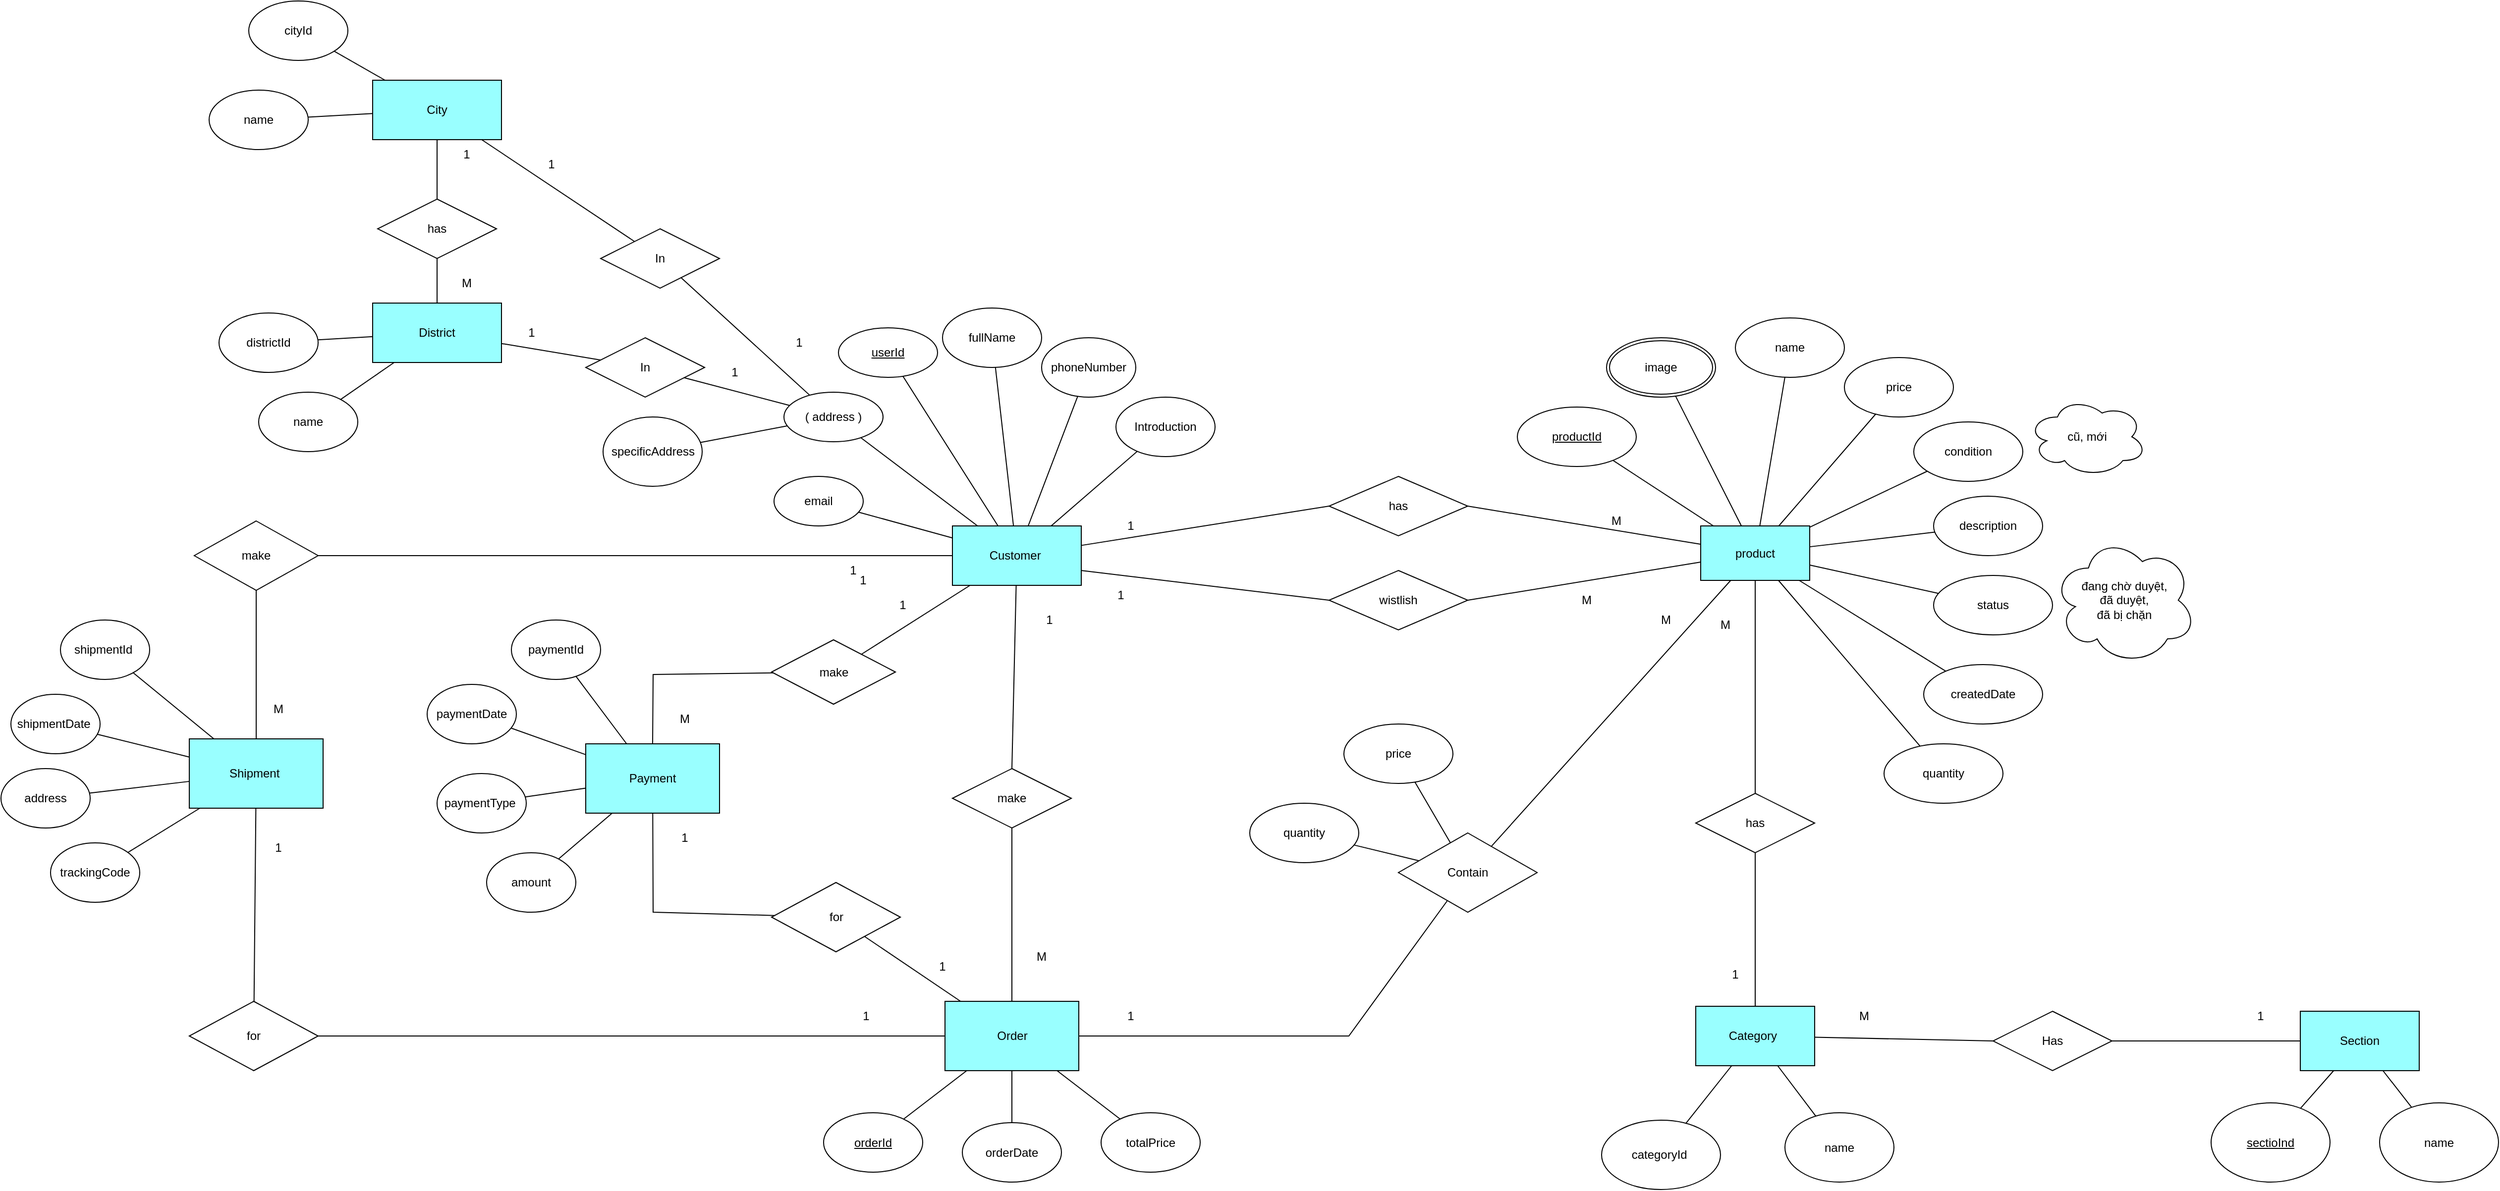 <mxfile version="21.8.2" type="device">
  <diagram id="R2lEEEUBdFMjLlhIrx00" name="Page-1">
    <mxGraphModel dx="3773" dy="2214" grid="1" gridSize="10" guides="1" tooltips="1" connect="1" arrows="1" fold="1" page="1" pageScale="1" pageWidth="850" pageHeight="1100" math="0" shadow="0" extFonts="Permanent Marker^https://fonts.googleapis.com/css?family=Permanent+Marker">
      <root>
        <mxCell id="0" />
        <mxCell id="1" parent="0" />
        <mxCell id="t5tFJBDSBiDaumVLV6JK-30" value="Customer&amp;nbsp;" style="whiteSpace=wrap;html=1;fontStyle=0;fillColor=#99FFFF;" parent="1" vertex="1">
          <mxGeometry x="70" y="280" width="130" height="60" as="geometry" />
        </mxCell>
        <mxCell id="t5tFJBDSBiDaumVLV6JK-32" value="fullName" style="ellipse;whiteSpace=wrap;html=1;" parent="1" vertex="1">
          <mxGeometry x="60" y="60" width="100" height="60" as="geometry" />
        </mxCell>
        <mxCell id="t5tFJBDSBiDaumVLV6JK-41" value="" style="endArrow=none;html=1;rounded=0;" parent="1" source="t5tFJBDSBiDaumVLV6JK-30" target="t5tFJBDSBiDaumVLV6JK-32" edge="1">
          <mxGeometry width="50" height="50" relative="1" as="geometry">
            <mxPoint x="250" y="320" as="sourcePoint" />
            <mxPoint x="300" y="270" as="targetPoint" />
          </mxGeometry>
        </mxCell>
        <mxCell id="t5tFJBDSBiDaumVLV6JK-44" value="" style="endArrow=none;html=1;rounded=0;" parent="1" source="t5tFJBDSBiDaumVLV6JK-30" target="t5tFJBDSBiDaumVLV6JK-54" edge="1">
          <mxGeometry width="50" height="50" relative="1" as="geometry">
            <mxPoint x="250" y="320" as="sourcePoint" />
            <mxPoint x="119.361" y="189.89" as="targetPoint" />
          </mxGeometry>
        </mxCell>
        <mxCell id="t5tFJBDSBiDaumVLV6JK-45" value="&lt;u&gt;userId&lt;/u&gt;" style="ellipse;whiteSpace=wrap;html=1;" parent="1" vertex="1">
          <mxGeometry x="-45" y="80" width="100" height="50" as="geometry" />
        </mxCell>
        <mxCell id="t5tFJBDSBiDaumVLV6JK-46" value="" style="endArrow=none;html=1;rounded=0;" parent="1" source="t5tFJBDSBiDaumVLV6JK-45" target="t5tFJBDSBiDaumVLV6JK-30" edge="1">
          <mxGeometry width="50" height="50" relative="1" as="geometry">
            <mxPoint x="130" y="330" as="sourcePoint" />
            <mxPoint x="180" y="280" as="targetPoint" />
          </mxGeometry>
        </mxCell>
        <mxCell id="t5tFJBDSBiDaumVLV6JK-47" value="Introduction" style="ellipse;whiteSpace=wrap;html=1;" parent="1" vertex="1">
          <mxGeometry x="235" y="150" width="100" height="60" as="geometry" />
        </mxCell>
        <mxCell id="t5tFJBDSBiDaumVLV6JK-52" value="" style="endArrow=none;html=1;rounded=0;" parent="1" source="t5tFJBDSBiDaumVLV6JK-30" target="t5tFJBDSBiDaumVLV6JK-47" edge="1">
          <mxGeometry width="50" height="50" relative="1" as="geometry">
            <mxPoint x="230" y="290" as="sourcePoint" />
            <mxPoint x="162.678" y="164.745" as="targetPoint" />
          </mxGeometry>
        </mxCell>
        <mxCell id="t5tFJBDSBiDaumVLV6JK-54" value="phoneNumber" style="ellipse;whiteSpace=wrap;html=1;align=center;fontStyle=0;" parent="1" vertex="1">
          <mxGeometry x="160" y="90" width="95" height="60" as="geometry" />
        </mxCell>
        <mxCell id="t5tFJBDSBiDaumVLV6JK-55" value="( address )" style="ellipse;whiteSpace=wrap;html=1;align=center;" parent="1" vertex="1">
          <mxGeometry x="-100" y="145" width="100" height="50" as="geometry" />
        </mxCell>
        <mxCell id="t5tFJBDSBiDaumVLV6JK-56" value="" style="endArrow=none;html=1;rounded=0;" parent="1" source="t5tFJBDSBiDaumVLV6JK-55" target="t5tFJBDSBiDaumVLV6JK-30" edge="1">
          <mxGeometry relative="1" as="geometry">
            <mxPoint x="130" y="360" as="sourcePoint" />
            <mxPoint x="290" y="360" as="targetPoint" />
          </mxGeometry>
        </mxCell>
        <mxCell id="t5tFJBDSBiDaumVLV6JK-57" value="email" style="ellipse;whiteSpace=wrap;html=1;align=center;" parent="1" vertex="1">
          <mxGeometry x="-110" y="230" width="90" height="50" as="geometry" />
        </mxCell>
        <mxCell id="t5tFJBDSBiDaumVLV6JK-59" value="" style="endArrow=none;html=1;rounded=0;" parent="1" source="t5tFJBDSBiDaumVLV6JK-30" target="t5tFJBDSBiDaumVLV6JK-57" edge="1">
          <mxGeometry relative="1" as="geometry">
            <mxPoint x="190" y="370" as="sourcePoint" />
            <mxPoint x="350" y="370" as="targetPoint" />
          </mxGeometry>
        </mxCell>
        <mxCell id="t5tFJBDSBiDaumVLV6JK-68" value="product" style="whiteSpace=wrap;html=1;align=center;fillColor=#99FFFF;" parent="1" vertex="1">
          <mxGeometry x="825" y="280" width="110" height="55" as="geometry" />
        </mxCell>
        <mxCell id="t5tFJBDSBiDaumVLV6JK-69" value="has" style="shape=rhombus;perimeter=rhombusPerimeter;whiteSpace=wrap;html=1;align=center;" parent="1" vertex="1">
          <mxGeometry x="450" y="230" width="140" height="60" as="geometry" />
        </mxCell>
        <mxCell id="t5tFJBDSBiDaumVLV6JK-73" value="productId" style="ellipse;whiteSpace=wrap;html=1;align=center;fontStyle=4;" parent="1" vertex="1">
          <mxGeometry x="640" y="160" width="120" height="60" as="geometry" />
        </mxCell>
        <mxCell id="t5tFJBDSBiDaumVLV6JK-74" value="Category&lt;span style=&quot;white-space: pre;&quot;&gt;&#x9;&lt;/span&gt;" style="rounded=0;whiteSpace=wrap;html=1;fillColor=#99FFFF;" parent="1" vertex="1">
          <mxGeometry x="820" y="765" width="120" height="60" as="geometry" />
        </mxCell>
        <mxCell id="t5tFJBDSBiDaumVLV6JK-75" value="categoryId&amp;nbsp;" style="ellipse;whiteSpace=wrap;html=1;" parent="1" vertex="1">
          <mxGeometry x="725" y="880" width="120" height="70" as="geometry" />
        </mxCell>
        <mxCell id="t5tFJBDSBiDaumVLV6JK-90" value="image" style="ellipse;shape=doubleEllipse;margin=3;whiteSpace=wrap;html=1;align=center;" parent="1" vertex="1">
          <mxGeometry x="730" y="90" width="110" height="60" as="geometry" />
        </mxCell>
        <mxCell id="t5tFJBDSBiDaumVLV6JK-91" value="" style="endArrow=none;html=1;rounded=0;" parent="1" source="t5tFJBDSBiDaumVLV6JK-68" target="t5tFJBDSBiDaumVLV6JK-90" edge="1">
          <mxGeometry width="50" height="50" relative="1" as="geometry">
            <mxPoint x="710" y="320" as="sourcePoint" />
            <mxPoint x="760" y="270" as="targetPoint" />
          </mxGeometry>
        </mxCell>
        <mxCell id="t5tFJBDSBiDaumVLV6JK-92" value="" style="endArrow=none;html=1;rounded=0;" parent="1" source="t5tFJBDSBiDaumVLV6JK-68" target="t5tFJBDSBiDaumVLV6JK-73" edge="1">
          <mxGeometry width="50" height="50" relative="1" as="geometry">
            <mxPoint x="710" y="320" as="sourcePoint" />
            <mxPoint x="760" y="270" as="targetPoint" />
          </mxGeometry>
        </mxCell>
        <mxCell id="t5tFJBDSBiDaumVLV6JK-94" value="name" style="ellipse;whiteSpace=wrap;html=1;align=center;" parent="1" vertex="1">
          <mxGeometry x="860" y="70" width="110" height="60" as="geometry" />
        </mxCell>
        <mxCell id="t5tFJBDSBiDaumVLV6JK-95" value="" style="endArrow=none;html=1;rounded=0;" parent="1" source="t5tFJBDSBiDaumVLV6JK-68" target="t5tFJBDSBiDaumVLV6JK-94" edge="1">
          <mxGeometry width="50" height="50" relative="1" as="geometry">
            <mxPoint x="710" y="320" as="sourcePoint" />
            <mxPoint x="760" y="270" as="targetPoint" />
          </mxGeometry>
        </mxCell>
        <mxCell id="t5tFJBDSBiDaumVLV6JK-96" value="price" style="ellipse;whiteSpace=wrap;html=1;align=center;" parent="1" vertex="1">
          <mxGeometry x="970" y="110" width="110" height="60" as="geometry" />
        </mxCell>
        <mxCell id="t5tFJBDSBiDaumVLV6JK-97" value="" style="endArrow=none;html=1;rounded=0;" parent="1" source="t5tFJBDSBiDaumVLV6JK-68" target="t5tFJBDSBiDaumVLV6JK-96" edge="1">
          <mxGeometry width="50" height="50" relative="1" as="geometry">
            <mxPoint x="830" y="310" as="sourcePoint" />
            <mxPoint x="880" y="260" as="targetPoint" />
          </mxGeometry>
        </mxCell>
        <mxCell id="t5tFJBDSBiDaumVLV6JK-102" value="" style="endArrow=none;html=1;rounded=0;" parent="1" source="t5tFJBDSBiDaumVLV6JK-68" target="t5tFJBDSBiDaumVLV6JK-130" edge="1">
          <mxGeometry width="50" height="50" relative="1" as="geometry">
            <mxPoint x="860" y="440" as="sourcePoint" />
            <mxPoint x="817.957" y="387.738" as="targetPoint" />
          </mxGeometry>
        </mxCell>
        <mxCell id="t5tFJBDSBiDaumVLV6JK-104" value="condition" style="ellipse;whiteSpace=wrap;html=1;align=center;" parent="1" vertex="1">
          <mxGeometry x="1040" y="175" width="110" height="60" as="geometry" />
        </mxCell>
        <mxCell id="t5tFJBDSBiDaumVLV6JK-105" value="cũ, mới" style="ellipse;shape=cloud;whiteSpace=wrap;html=1;" parent="1" vertex="1">
          <mxGeometry x="1155" y="150" width="120" height="80" as="geometry" />
        </mxCell>
        <mxCell id="t5tFJBDSBiDaumVLV6JK-106" value="" style="endArrow=none;html=1;rounded=0;" parent="1" source="t5tFJBDSBiDaumVLV6JK-68" target="t5tFJBDSBiDaumVLV6JK-104" edge="1">
          <mxGeometry width="50" height="50" relative="1" as="geometry">
            <mxPoint x="880" y="360" as="sourcePoint" />
            <mxPoint x="930" y="310" as="targetPoint" />
          </mxGeometry>
        </mxCell>
        <mxCell id="t5tFJBDSBiDaumVLV6JK-107" value="has" style="shape=rhombus;perimeter=rhombusPerimeter;whiteSpace=wrap;html=1;align=center;" parent="1" vertex="1">
          <mxGeometry x="820" y="550" width="120" height="60" as="geometry" />
        </mxCell>
        <mxCell id="t5tFJBDSBiDaumVLV6JK-110" value="name" style="ellipse;whiteSpace=wrap;html=1;" parent="1" vertex="1">
          <mxGeometry x="910" y="872.5" width="110" height="70" as="geometry" />
        </mxCell>
        <mxCell id="t5tFJBDSBiDaumVLV6JK-111" value="" style="endArrow=none;html=1;rounded=0;" parent="1" source="t5tFJBDSBiDaumVLV6JK-75" target="t5tFJBDSBiDaumVLV6JK-74" edge="1">
          <mxGeometry width="50" height="50" relative="1" as="geometry">
            <mxPoint x="780" y="812.5" as="sourcePoint" />
            <mxPoint x="830" y="762.5" as="targetPoint" />
          </mxGeometry>
        </mxCell>
        <mxCell id="t5tFJBDSBiDaumVLV6JK-112" value="" style="endArrow=none;html=1;rounded=0;" parent="1" source="t5tFJBDSBiDaumVLV6JK-74" target="t5tFJBDSBiDaumVLV6JK-110" edge="1">
          <mxGeometry width="50" height="50" relative="1" as="geometry">
            <mxPoint x="780" y="812.5" as="sourcePoint" />
            <mxPoint x="830" y="762.5" as="targetPoint" />
          </mxGeometry>
        </mxCell>
        <mxCell id="t5tFJBDSBiDaumVLV6JK-122" value="wistlish" style="shape=rhombus;perimeter=rhombusPerimeter;whiteSpace=wrap;html=1;align=center;" parent="1" vertex="1">
          <mxGeometry x="450" y="325" width="140" height="60" as="geometry" />
        </mxCell>
        <mxCell id="t5tFJBDSBiDaumVLV6JK-130" value="description" style="ellipse;whiteSpace=wrap;html=1;align=center;" parent="1" vertex="1">
          <mxGeometry x="1060" y="250" width="110" height="60" as="geometry" />
        </mxCell>
        <mxCell id="t5tFJBDSBiDaumVLV6JK-132" value="specificAddress" style="ellipse;whiteSpace=wrap;html=1;" parent="1" vertex="1">
          <mxGeometry x="-282.5" y="170" width="100" height="70" as="geometry" />
        </mxCell>
        <mxCell id="t5tFJBDSBiDaumVLV6JK-133" value="" style="endArrow=none;html=1;rounded=0;" parent="1" source="t5tFJBDSBiDaumVLV6JK-55" target="KGY4J5tKAI7SoR2hhrme-26" edge="1">
          <mxGeometry width="50" height="50" relative="1" as="geometry">
            <mxPoint x="-40" y="420" as="sourcePoint" />
            <mxPoint x="-161.1" y="29.2" as="targetPoint" />
          </mxGeometry>
        </mxCell>
        <mxCell id="t5tFJBDSBiDaumVLV6JK-134" value="" style="endArrow=none;html=1;rounded=0;" parent="1" source="t5tFJBDSBiDaumVLV6JK-132" target="t5tFJBDSBiDaumVLV6JK-55" edge="1">
          <mxGeometry width="50" height="50" relative="1" as="geometry">
            <mxPoint x="-40" y="420" as="sourcePoint" />
            <mxPoint x="10" y="370" as="targetPoint" />
          </mxGeometry>
        </mxCell>
        <mxCell id="t5tFJBDSBiDaumVLV6JK-137" value="" style="endArrow=none;html=1;rounded=0;" parent="1" source="KGY4J5tKAI7SoR2hhrme-29" target="t5tFJBDSBiDaumVLV6JK-55" edge="1">
          <mxGeometry width="50" height="50" relative="1" as="geometry">
            <mxPoint x="-172.404" y="116.487" as="sourcePoint" />
            <mxPoint x="100" y="460" as="targetPoint" />
          </mxGeometry>
        </mxCell>
        <mxCell id="t5tFJBDSBiDaumVLV6JK-140" value="Section" style="rounded=0;whiteSpace=wrap;html=1;fillColor=#99FFFF;" parent="1" vertex="1">
          <mxGeometry x="1430" y="770" width="120" height="60" as="geometry" />
        </mxCell>
        <mxCell id="t5tFJBDSBiDaumVLV6JK-141" value="sectioInd" style="ellipse;whiteSpace=wrap;html=1;fontStyle=4" parent="1" vertex="1">
          <mxGeometry x="1340" y="862.5" width="120" height="80" as="geometry" />
        </mxCell>
        <mxCell id="t5tFJBDSBiDaumVLV6JK-142" value="name" style="ellipse;whiteSpace=wrap;html=1;" parent="1" vertex="1">
          <mxGeometry x="1510" y="862.5" width="120" height="80" as="geometry" />
        </mxCell>
        <mxCell id="t5tFJBDSBiDaumVLV6JK-144" value="Has" style="shape=rhombus;perimeter=rhombusPerimeter;whiteSpace=wrap;html=1;align=center;" parent="1" vertex="1">
          <mxGeometry x="1120" y="770" width="120" height="60" as="geometry" />
        </mxCell>
        <mxCell id="t5tFJBDSBiDaumVLV6JK-147" value="" style="endArrow=none;html=1;rounded=0;" parent="1" source="t5tFJBDSBiDaumVLV6JK-141" target="t5tFJBDSBiDaumVLV6JK-140" edge="1">
          <mxGeometry width="50" height="50" relative="1" as="geometry">
            <mxPoint x="1150" y="889.68" as="sourcePoint" />
            <mxPoint x="1473.04" y="790" as="targetPoint" />
          </mxGeometry>
        </mxCell>
        <mxCell id="t5tFJBDSBiDaumVLV6JK-148" value="" style="endArrow=none;html=1;rounded=0;" parent="1" source="t5tFJBDSBiDaumVLV6JK-142" target="t5tFJBDSBiDaumVLV6JK-140" edge="1">
          <mxGeometry width="50" height="50" relative="1" as="geometry">
            <mxPoint x="1423.04" y="840" as="sourcePoint" />
            <mxPoint x="1473.04" y="790" as="targetPoint" />
          </mxGeometry>
        </mxCell>
        <mxCell id="4-ziWf9Bfg_vrUl05oPR-1" value="" style="endArrow=none;html=1;rounded=0;entryX=0;entryY=0.5;entryDx=0;entryDy=0;" parent="1" source="t5tFJBDSBiDaumVLV6JK-30" target="t5tFJBDSBiDaumVLV6JK-69" edge="1">
          <mxGeometry width="50" height="50" relative="1" as="geometry">
            <mxPoint x="520" y="390" as="sourcePoint" />
            <mxPoint x="570" y="340" as="targetPoint" />
          </mxGeometry>
        </mxCell>
        <mxCell id="4-ziWf9Bfg_vrUl05oPR-2" value="" style="endArrow=none;html=1;rounded=0;entryX=1;entryY=0.75;entryDx=0;entryDy=0;exitX=0;exitY=0.5;exitDx=0;exitDy=0;" parent="1" source="t5tFJBDSBiDaumVLV6JK-122" target="t5tFJBDSBiDaumVLV6JK-30" edge="1">
          <mxGeometry width="50" height="50" relative="1" as="geometry">
            <mxPoint x="520" y="390" as="sourcePoint" />
            <mxPoint x="570" y="340" as="targetPoint" />
          </mxGeometry>
        </mxCell>
        <mxCell id="4-ziWf9Bfg_vrUl05oPR-4" value="" style="endArrow=none;html=1;rounded=0;entryX=1;entryY=0.5;entryDx=0;entryDy=0;" parent="1" source="t5tFJBDSBiDaumVLV6JK-68" target="t5tFJBDSBiDaumVLV6JK-69" edge="1">
          <mxGeometry width="50" height="50" relative="1" as="geometry">
            <mxPoint x="520" y="390" as="sourcePoint" />
            <mxPoint x="570" y="340" as="targetPoint" />
          </mxGeometry>
        </mxCell>
        <mxCell id="4-ziWf9Bfg_vrUl05oPR-5" value="" style="endArrow=none;html=1;rounded=0;exitX=1;exitY=0.5;exitDx=0;exitDy=0;" parent="1" source="t5tFJBDSBiDaumVLV6JK-122" target="t5tFJBDSBiDaumVLV6JK-68" edge="1">
          <mxGeometry width="50" height="50" relative="1" as="geometry">
            <mxPoint x="520" y="390" as="sourcePoint" />
            <mxPoint x="570" y="340" as="targetPoint" />
          </mxGeometry>
        </mxCell>
        <mxCell id="4-ziWf9Bfg_vrUl05oPR-6" value="1" style="text;html=1;strokeColor=none;fillColor=none;align=center;verticalAlign=middle;whiteSpace=wrap;rounded=0;" parent="1" vertex="1">
          <mxGeometry x="220" y="265" width="60" height="30" as="geometry" />
        </mxCell>
        <mxCell id="4-ziWf9Bfg_vrUl05oPR-7" value="M" style="text;html=1;strokeColor=none;fillColor=none;align=center;verticalAlign=middle;whiteSpace=wrap;rounded=0;" parent="1" vertex="1">
          <mxGeometry x="710" y="260" width="60" height="30" as="geometry" />
        </mxCell>
        <mxCell id="4-ziWf9Bfg_vrUl05oPR-8" value="M" style="text;html=1;strokeColor=none;fillColor=none;align=center;verticalAlign=middle;whiteSpace=wrap;rounded=0;" parent="1" vertex="1">
          <mxGeometry x="680" y="340" width="60" height="30" as="geometry" />
        </mxCell>
        <mxCell id="4-ziWf9Bfg_vrUl05oPR-9" value="1" style="text;html=1;strokeColor=none;fillColor=none;align=center;verticalAlign=middle;whiteSpace=wrap;rounded=0;" parent="1" vertex="1">
          <mxGeometry x="210" y="335" width="60" height="30" as="geometry" />
        </mxCell>
        <mxCell id="4-ziWf9Bfg_vrUl05oPR-12" value="" style="endArrow=none;html=1;rounded=0;entryX=0.5;entryY=1;entryDx=0;entryDy=0;" parent="1" source="t5tFJBDSBiDaumVLV6JK-74" target="t5tFJBDSBiDaumVLV6JK-107" edge="1">
          <mxGeometry width="50" height="50" relative="1" as="geometry">
            <mxPoint x="880" y="560" as="sourcePoint" />
            <mxPoint x="930" y="510" as="targetPoint" />
          </mxGeometry>
        </mxCell>
        <mxCell id="4-ziWf9Bfg_vrUl05oPR-13" value="" style="endArrow=none;html=1;rounded=0;exitX=0.5;exitY=0;exitDx=0;exitDy=0;" parent="1" source="t5tFJBDSBiDaumVLV6JK-107" target="t5tFJBDSBiDaumVLV6JK-68" edge="1">
          <mxGeometry width="50" height="50" relative="1" as="geometry">
            <mxPoint x="880" y="560" as="sourcePoint" />
            <mxPoint x="930" y="510" as="targetPoint" />
          </mxGeometry>
        </mxCell>
        <mxCell id="4-ziWf9Bfg_vrUl05oPR-14" value="" style="endArrow=none;html=1;rounded=0;entryX=0;entryY=0.5;entryDx=0;entryDy=0;" parent="1" source="t5tFJBDSBiDaumVLV6JK-74" target="t5tFJBDSBiDaumVLV6JK-144" edge="1">
          <mxGeometry width="50" height="50" relative="1" as="geometry">
            <mxPoint x="1280" y="730" as="sourcePoint" />
            <mxPoint x="1330" y="680" as="targetPoint" />
          </mxGeometry>
        </mxCell>
        <mxCell id="4-ziWf9Bfg_vrUl05oPR-15" value="" style="endArrow=none;html=1;rounded=0;exitX=1;exitY=0.5;exitDx=0;exitDy=0;" parent="1" source="t5tFJBDSBiDaumVLV6JK-144" target="t5tFJBDSBiDaumVLV6JK-140" edge="1">
          <mxGeometry width="50" height="50" relative="1" as="geometry">
            <mxPoint x="1280" y="730" as="sourcePoint" />
            <mxPoint x="1330" y="680" as="targetPoint" />
          </mxGeometry>
        </mxCell>
        <mxCell id="4-ziWf9Bfg_vrUl05oPR-16" value="Order" style="rounded=0;whiteSpace=wrap;html=1;fillColor=#99FFFF;" parent="1" vertex="1">
          <mxGeometry x="62.5" y="760" width="135" height="70" as="geometry" />
        </mxCell>
        <mxCell id="4-ziWf9Bfg_vrUl05oPR-17" value="make" style="rhombus;whiteSpace=wrap;html=1;" parent="1" vertex="1">
          <mxGeometry x="70" y="525" width="120" height="60" as="geometry" />
        </mxCell>
        <mxCell id="4-ziWf9Bfg_vrUl05oPR-18" value="" style="endArrow=none;html=1;rounded=0;exitX=0.5;exitY=0;exitDx=0;exitDy=0;" parent="1" source="4-ziWf9Bfg_vrUl05oPR-17" target="t5tFJBDSBiDaumVLV6JK-30" edge="1">
          <mxGeometry width="50" height="50" relative="1" as="geometry">
            <mxPoint x="260" y="600" as="sourcePoint" />
            <mxPoint x="310" y="550" as="targetPoint" />
          </mxGeometry>
        </mxCell>
        <mxCell id="4-ziWf9Bfg_vrUl05oPR-19" value="" style="endArrow=none;html=1;rounded=0;entryX=0.5;entryY=1;entryDx=0;entryDy=0;" parent="1" source="4-ziWf9Bfg_vrUl05oPR-16" target="4-ziWf9Bfg_vrUl05oPR-17" edge="1">
          <mxGeometry width="50" height="50" relative="1" as="geometry">
            <mxPoint x="260" y="600" as="sourcePoint" />
            <mxPoint x="310" y="550" as="targetPoint" />
          </mxGeometry>
        </mxCell>
        <mxCell id="4-ziWf9Bfg_vrUl05oPR-20" value="status" style="ellipse;whiteSpace=wrap;html=1;" parent="1" vertex="1">
          <mxGeometry x="1060" y="330" width="120" height="60" as="geometry" />
        </mxCell>
        <mxCell id="4-ziWf9Bfg_vrUl05oPR-21" value="" style="endArrow=none;html=1;rounded=0;" parent="1" source="4-ziWf9Bfg_vrUl05oPR-20" target="t5tFJBDSBiDaumVLV6JK-68" edge="1">
          <mxGeometry width="50" height="50" relative="1" as="geometry">
            <mxPoint x="1070" y="410" as="sourcePoint" />
            <mxPoint x="1120" y="360" as="targetPoint" />
          </mxGeometry>
        </mxCell>
        <mxCell id="4-ziWf9Bfg_vrUl05oPR-22" value="đang chờ duyệt, &lt;br&gt;đã duyệt, &lt;br&gt;đã bị chặn" style="ellipse;shape=cloud;whiteSpace=wrap;html=1;" parent="1" vertex="1">
          <mxGeometry x="1180" y="290" width="145" height="130" as="geometry" />
        </mxCell>
        <mxCell id="4-ziWf9Bfg_vrUl05oPR-23" value="1" style="text;html=1;strokeColor=none;fillColor=none;align=center;verticalAlign=middle;whiteSpace=wrap;rounded=0;" parent="1" vertex="1">
          <mxGeometry x="1360" y="760" width="60" height="30" as="geometry" />
        </mxCell>
        <mxCell id="4-ziWf9Bfg_vrUl05oPR-24" value="M" style="text;html=1;strokeColor=none;fillColor=none;align=center;verticalAlign=middle;whiteSpace=wrap;rounded=0;" parent="1" vertex="1">
          <mxGeometry x="960" y="760" width="60" height="30" as="geometry" />
        </mxCell>
        <mxCell id="4-ziWf9Bfg_vrUl05oPR-25" value="createdDate" style="ellipse;whiteSpace=wrap;html=1;" parent="1" vertex="1">
          <mxGeometry x="1050" y="420" width="120" height="60" as="geometry" />
        </mxCell>
        <mxCell id="4-ziWf9Bfg_vrUl05oPR-26" value="" style="endArrow=none;html=1;rounded=0;" parent="1" source="4-ziWf9Bfg_vrUl05oPR-25" target="t5tFJBDSBiDaumVLV6JK-68" edge="1">
          <mxGeometry width="50" height="50" relative="1" as="geometry">
            <mxPoint x="980" y="470" as="sourcePoint" />
            <mxPoint x="1030" y="420" as="targetPoint" />
          </mxGeometry>
        </mxCell>
        <mxCell id="4-ziWf9Bfg_vrUl05oPR-27" value="M" style="text;html=1;strokeColor=none;fillColor=none;align=center;verticalAlign=middle;whiteSpace=wrap;rounded=0;" parent="1" vertex="1">
          <mxGeometry x="820" y="365" width="60" height="30" as="geometry" />
        </mxCell>
        <mxCell id="4-ziWf9Bfg_vrUl05oPR-28" value="1" style="text;html=1;strokeColor=none;fillColor=none;align=center;verticalAlign=middle;whiteSpace=wrap;rounded=0;" parent="1" vertex="1">
          <mxGeometry x="830" y="717.5" width="60" height="30" as="geometry" />
        </mxCell>
        <mxCell id="4-ziWf9Bfg_vrUl05oPR-29" value="orderId" style="ellipse;whiteSpace=wrap;html=1;fontStyle=4" parent="1" vertex="1">
          <mxGeometry x="-60" y="872.5" width="100" height="60" as="geometry" />
        </mxCell>
        <mxCell id="4-ziWf9Bfg_vrUl05oPR-30" value="" style="endArrow=none;html=1;rounded=0;" parent="1" source="4-ziWf9Bfg_vrUl05oPR-16" target="4-ziWf9Bfg_vrUl05oPR-29" edge="1">
          <mxGeometry width="50" height="50" relative="1" as="geometry">
            <mxPoint x="122.72" y="750" as="sourcePoint" />
            <mxPoint x="-40.001" y="789.726" as="targetPoint" />
          </mxGeometry>
        </mxCell>
        <mxCell id="4-ziWf9Bfg_vrUl05oPR-31" value="orderDate" style="ellipse;whiteSpace=wrap;html=1;" parent="1" vertex="1">
          <mxGeometry x="80" y="882.5" width="100" height="60" as="geometry" />
        </mxCell>
        <mxCell id="4-ziWf9Bfg_vrUl05oPR-32" value="" style="endArrow=none;html=1;rounded=0;" parent="1" source="4-ziWf9Bfg_vrUl05oPR-31" target="4-ziWf9Bfg_vrUl05oPR-16" edge="1">
          <mxGeometry width="50" height="50" relative="1" as="geometry">
            <mxPoint x="120" y="740" as="sourcePoint" />
            <mxPoint x="170" y="690" as="targetPoint" />
          </mxGeometry>
        </mxCell>
        <mxCell id="4-ziWf9Bfg_vrUl05oPR-33" value="totalPrice" style="ellipse;whiteSpace=wrap;html=1;" parent="1" vertex="1">
          <mxGeometry x="220" y="872.5" width="100" height="60" as="geometry" />
        </mxCell>
        <mxCell id="4-ziWf9Bfg_vrUl05oPR-34" value="" style="endArrow=none;html=1;rounded=0;" parent="1" source="4-ziWf9Bfg_vrUl05oPR-16" target="4-ziWf9Bfg_vrUl05oPR-33" edge="1">
          <mxGeometry width="50" height="50" relative="1" as="geometry">
            <mxPoint x="190" y="830" as="sourcePoint" />
            <mxPoint x="240" y="780" as="targetPoint" />
          </mxGeometry>
        </mxCell>
        <mxCell id="4-ziWf9Bfg_vrUl05oPR-35" value="Payment" style="rounded=0;whiteSpace=wrap;html=1;fillColor=#99FFFF;" parent="1" vertex="1">
          <mxGeometry x="-300" y="500" width="135" height="70" as="geometry" />
        </mxCell>
        <mxCell id="4-ziWf9Bfg_vrUl05oPR-36" value="Shipment&amp;nbsp;" style="rounded=0;whiteSpace=wrap;html=1;fillColor=#99FFFF;" parent="1" vertex="1">
          <mxGeometry x="-700" y="495" width="135" height="70" as="geometry" />
        </mxCell>
        <mxCell id="4-ziWf9Bfg_vrUl05oPR-37" value="make" style="rhombus;whiteSpace=wrap;html=1;" parent="1" vertex="1">
          <mxGeometry x="-112.5" y="395" width="125" height="65" as="geometry" />
        </mxCell>
        <mxCell id="4-ziWf9Bfg_vrUl05oPR-38" value="make" style="rhombus;whiteSpace=wrap;html=1;" parent="1" vertex="1">
          <mxGeometry x="-695" y="275" width="125" height="70" as="geometry" />
        </mxCell>
        <mxCell id="4-ziWf9Bfg_vrUl05oPR-39" value="" style="endArrow=none;html=1;rounded=0;" parent="1" source="4-ziWf9Bfg_vrUl05oPR-37" target="t5tFJBDSBiDaumVLV6JK-30" edge="1">
          <mxGeometry width="50" height="50" relative="1" as="geometry">
            <mxPoint x="230" y="570" as="sourcePoint" />
            <mxPoint x="280" y="520" as="targetPoint" />
          </mxGeometry>
        </mxCell>
        <mxCell id="4-ziWf9Bfg_vrUl05oPR-40" value="" style="endArrow=none;html=1;rounded=0;exitX=0.5;exitY=0;exitDx=0;exitDy=0;" parent="1" source="4-ziWf9Bfg_vrUl05oPR-35" target="4-ziWf9Bfg_vrUl05oPR-37" edge="1">
          <mxGeometry width="50" height="50" relative="1" as="geometry">
            <mxPoint x="350" y="575" as="sourcePoint" />
            <mxPoint x="400" y="525" as="targetPoint" />
            <Array as="points">
              <mxPoint x="-232" y="430" />
            </Array>
          </mxGeometry>
        </mxCell>
        <mxCell id="4-ziWf9Bfg_vrUl05oPR-41" value="" style="endArrow=none;html=1;rounded=0;" parent="1" source="4-ziWf9Bfg_vrUl05oPR-42" target="4-ziWf9Bfg_vrUl05oPR-35" edge="1">
          <mxGeometry width="50" height="50" relative="1" as="geometry">
            <mxPoint x="-50" y="745" as="sourcePoint" />
            <mxPoint x="400" y="525" as="targetPoint" />
            <Array as="points">
              <mxPoint x="-232" y="670" />
            </Array>
          </mxGeometry>
        </mxCell>
        <mxCell id="4-ziWf9Bfg_vrUl05oPR-42" value="for" style="rhombus;whiteSpace=wrap;html=1;" parent="1" vertex="1">
          <mxGeometry x="-112.5" y="640" width="130" height="70" as="geometry" />
        </mxCell>
        <mxCell id="4-ziWf9Bfg_vrUl05oPR-43" value="" style="endArrow=none;html=1;rounded=0;" parent="1" source="4-ziWf9Bfg_vrUl05oPR-16" target="4-ziWf9Bfg_vrUl05oPR-42" edge="1">
          <mxGeometry width="50" height="50" relative="1" as="geometry">
            <mxPoint x="110" y="680" as="sourcePoint" />
            <mxPoint x="160" y="630" as="targetPoint" />
          </mxGeometry>
        </mxCell>
        <mxCell id="4-ziWf9Bfg_vrUl05oPR-44" value="" style="endArrow=none;html=1;rounded=0;" parent="1" source="4-ziWf9Bfg_vrUl05oPR-38" target="t5tFJBDSBiDaumVLV6JK-30" edge="1">
          <mxGeometry width="50" height="50" relative="1" as="geometry">
            <mxPoint x="250" y="560" as="sourcePoint" />
            <mxPoint x="300" y="510" as="targetPoint" />
          </mxGeometry>
        </mxCell>
        <mxCell id="4-ziWf9Bfg_vrUl05oPR-45" value="" style="endArrow=none;html=1;rounded=0;" parent="1" source="4-ziWf9Bfg_vrUl05oPR-36" target="4-ziWf9Bfg_vrUl05oPR-38" edge="1">
          <mxGeometry width="50" height="50" relative="1" as="geometry">
            <mxPoint x="250" y="560" as="sourcePoint" />
            <mxPoint x="300" y="510" as="targetPoint" />
          </mxGeometry>
        </mxCell>
        <mxCell id="4-ziWf9Bfg_vrUl05oPR-46" value="for" style="rhombus;whiteSpace=wrap;html=1;" parent="1" vertex="1">
          <mxGeometry x="-700" y="760" width="130" height="70" as="geometry" />
        </mxCell>
        <mxCell id="4-ziWf9Bfg_vrUl05oPR-47" value="" style="endArrow=none;html=1;rounded=0;" parent="1" source="4-ziWf9Bfg_vrUl05oPR-16" target="4-ziWf9Bfg_vrUl05oPR-46" edge="1">
          <mxGeometry width="50" height="50" relative="1" as="geometry">
            <mxPoint x="-170" y="804.71" as="sourcePoint" />
            <mxPoint x="-200" y="804.71" as="targetPoint" />
          </mxGeometry>
        </mxCell>
        <mxCell id="4-ziWf9Bfg_vrUl05oPR-48" value="" style="endArrow=none;html=1;rounded=0;" parent="1" source="4-ziWf9Bfg_vrUl05oPR-46" target="4-ziWf9Bfg_vrUl05oPR-36" edge="1">
          <mxGeometry width="50" height="50" relative="1" as="geometry">
            <mxPoint x="-140" y="700" as="sourcePoint" />
            <mxPoint x="-90" y="650" as="targetPoint" />
          </mxGeometry>
        </mxCell>
        <mxCell id="4-ziWf9Bfg_vrUl05oPR-49" value="Contain" style="rhombus;whiteSpace=wrap;html=1;" parent="1" vertex="1">
          <mxGeometry x="520" y="590" width="140" height="80" as="geometry" />
        </mxCell>
        <mxCell id="4-ziWf9Bfg_vrUl05oPR-50" value="" style="endArrow=none;html=1;rounded=0;" parent="1" source="4-ziWf9Bfg_vrUl05oPR-16" target="4-ziWf9Bfg_vrUl05oPR-49" edge="1">
          <mxGeometry width="50" height="50" relative="1" as="geometry">
            <mxPoint x="460" y="760" as="sourcePoint" />
            <mxPoint x="510" y="710" as="targetPoint" />
            <Array as="points">
              <mxPoint x="470" y="795" />
            </Array>
          </mxGeometry>
        </mxCell>
        <mxCell id="4-ziWf9Bfg_vrUl05oPR-51" value="" style="endArrow=none;html=1;rounded=0;" parent="1" source="4-ziWf9Bfg_vrUl05oPR-49" target="t5tFJBDSBiDaumVLV6JK-68" edge="1">
          <mxGeometry width="50" height="50" relative="1" as="geometry">
            <mxPoint x="710" y="570" as="sourcePoint" />
            <mxPoint x="760" y="520" as="targetPoint" />
          </mxGeometry>
        </mxCell>
        <mxCell id="4-ziWf9Bfg_vrUl05oPR-52" value="1" style="text;html=1;strokeColor=none;fillColor=none;align=center;verticalAlign=middle;whiteSpace=wrap;rounded=0;" parent="1" vertex="1">
          <mxGeometry x="220" y="760" width="60" height="30" as="geometry" />
        </mxCell>
        <mxCell id="4-ziWf9Bfg_vrUl05oPR-53" value="M" style="text;html=1;strokeColor=none;fillColor=none;align=center;verticalAlign=middle;whiteSpace=wrap;rounded=0;" parent="1" vertex="1">
          <mxGeometry x="760" y="360" width="60" height="30" as="geometry" />
        </mxCell>
        <mxCell id="4-ziWf9Bfg_vrUl05oPR-55" value="paymentId" style="ellipse;whiteSpace=wrap;html=1;" parent="1" vertex="1">
          <mxGeometry x="-375" y="375" width="90" height="60" as="geometry" />
        </mxCell>
        <mxCell id="4-ziWf9Bfg_vrUl05oPR-56" value="" style="endArrow=none;html=1;rounded=0;" parent="1" source="4-ziWf9Bfg_vrUl05oPR-35" target="4-ziWf9Bfg_vrUl05oPR-55" edge="1">
          <mxGeometry width="50" height="50" relative="1" as="geometry">
            <mxPoint x="-290" y="480" as="sourcePoint" />
            <mxPoint x="-240" y="430" as="targetPoint" />
          </mxGeometry>
        </mxCell>
        <mxCell id="4-ziWf9Bfg_vrUl05oPR-57" value="paymentDate" style="ellipse;whiteSpace=wrap;html=1;" parent="1" vertex="1">
          <mxGeometry x="-460" y="440" width="90" height="60" as="geometry" />
        </mxCell>
        <mxCell id="4-ziWf9Bfg_vrUl05oPR-59" value="amount" style="ellipse;whiteSpace=wrap;html=1;" parent="1" vertex="1">
          <mxGeometry x="-400" y="610" width="90" height="60" as="geometry" />
        </mxCell>
        <mxCell id="4-ziWf9Bfg_vrUl05oPR-60" value="paymentType&amp;nbsp;" style="ellipse;whiteSpace=wrap;html=1;" parent="1" vertex="1">
          <mxGeometry x="-450" y="530" width="90" height="60" as="geometry" />
        </mxCell>
        <mxCell id="4-ziWf9Bfg_vrUl05oPR-61" value="" style="endArrow=none;html=1;rounded=0;" parent="1" source="4-ziWf9Bfg_vrUl05oPR-35" target="4-ziWf9Bfg_vrUl05oPR-57" edge="1">
          <mxGeometry width="50" height="50" relative="1" as="geometry">
            <mxPoint x="-260" y="560" as="sourcePoint" />
            <mxPoint x="-210" y="510" as="targetPoint" />
          </mxGeometry>
        </mxCell>
        <mxCell id="4-ziWf9Bfg_vrUl05oPR-62" value="" style="endArrow=none;html=1;rounded=0;" parent="1" source="4-ziWf9Bfg_vrUl05oPR-35" target="4-ziWf9Bfg_vrUl05oPR-60" edge="1">
          <mxGeometry width="50" height="50" relative="1" as="geometry">
            <mxPoint x="-260" y="560" as="sourcePoint" />
            <mxPoint x="-210" y="510" as="targetPoint" />
          </mxGeometry>
        </mxCell>
        <mxCell id="4-ziWf9Bfg_vrUl05oPR-63" value="" style="endArrow=none;html=1;rounded=0;" parent="1" source="4-ziWf9Bfg_vrUl05oPR-59" target="4-ziWf9Bfg_vrUl05oPR-35" edge="1">
          <mxGeometry width="50" height="50" relative="1" as="geometry">
            <mxPoint x="-260" y="560" as="sourcePoint" />
            <mxPoint x="-210" y="510" as="targetPoint" />
          </mxGeometry>
        </mxCell>
        <mxCell id="4-ziWf9Bfg_vrUl05oPR-64" value="1" style="text;html=1;strokeColor=none;fillColor=none;align=center;verticalAlign=middle;whiteSpace=wrap;rounded=0;" parent="1" vertex="1">
          <mxGeometry x="-10" y="345" width="60" height="30" as="geometry" />
        </mxCell>
        <mxCell id="4-ziWf9Bfg_vrUl05oPR-65" value="M" style="text;html=1;strokeColor=none;fillColor=none;align=center;verticalAlign=middle;whiteSpace=wrap;rounded=0;" parent="1" vertex="1">
          <mxGeometry x="-230" y="460" width="60" height="30" as="geometry" />
        </mxCell>
        <mxCell id="4-ziWf9Bfg_vrUl05oPR-66" value="1" style="text;html=1;strokeColor=none;fillColor=none;align=center;verticalAlign=middle;whiteSpace=wrap;rounded=0;" parent="1" vertex="1">
          <mxGeometry x="-230" y="580" width="60" height="30" as="geometry" />
        </mxCell>
        <mxCell id="4-ziWf9Bfg_vrUl05oPR-67" value="1" style="text;html=1;strokeColor=none;fillColor=none;align=center;verticalAlign=middle;whiteSpace=wrap;rounded=0;" parent="1" vertex="1">
          <mxGeometry x="30" y="710" width="60" height="30" as="geometry" />
        </mxCell>
        <mxCell id="4-ziWf9Bfg_vrUl05oPR-68" value="shipmentId&amp;nbsp;" style="ellipse;whiteSpace=wrap;html=1;" parent="1" vertex="1">
          <mxGeometry x="-830" y="375" width="90" height="60" as="geometry" />
        </mxCell>
        <mxCell id="4-ziWf9Bfg_vrUl05oPR-69" value="shipmentDate&amp;nbsp;" style="ellipse;whiteSpace=wrap;html=1;" parent="1" vertex="1">
          <mxGeometry x="-880" y="450" width="90" height="60" as="geometry" />
        </mxCell>
        <mxCell id="4-ziWf9Bfg_vrUl05oPR-70" value="1" style="text;html=1;strokeColor=none;fillColor=none;align=center;verticalAlign=middle;whiteSpace=wrap;rounded=0;" parent="1" vertex="1">
          <mxGeometry x="-60" y="310" width="60" height="30" as="geometry" />
        </mxCell>
        <mxCell id="4-ziWf9Bfg_vrUl05oPR-71" value="M" style="text;html=1;strokeColor=none;fillColor=none;align=center;verticalAlign=middle;whiteSpace=wrap;rounded=0;" parent="1" vertex="1">
          <mxGeometry x="-640" y="450" width="60" height="30" as="geometry" />
        </mxCell>
        <mxCell id="4-ziWf9Bfg_vrUl05oPR-72" value="1" style="text;html=1;strokeColor=none;fillColor=none;align=center;verticalAlign=middle;whiteSpace=wrap;rounded=0;" parent="1" vertex="1">
          <mxGeometry x="-640" y="590" width="60" height="30" as="geometry" />
        </mxCell>
        <mxCell id="4-ziWf9Bfg_vrUl05oPR-73" value="1" style="text;html=1;strokeColor=none;fillColor=none;align=center;verticalAlign=middle;whiteSpace=wrap;rounded=0;" parent="1" vertex="1">
          <mxGeometry x="-47.5" y="760" width="60" height="30" as="geometry" />
        </mxCell>
        <mxCell id="4-ziWf9Bfg_vrUl05oPR-74" value="address" style="ellipse;whiteSpace=wrap;html=1;" parent="1" vertex="1">
          <mxGeometry x="-890" y="525" width="90" height="60" as="geometry" />
        </mxCell>
        <mxCell id="4-ziWf9Bfg_vrUl05oPR-75" value="trackingCode" style="ellipse;whiteSpace=wrap;html=1;" parent="1" vertex="1">
          <mxGeometry x="-840" y="600" width="90" height="60" as="geometry" />
        </mxCell>
        <mxCell id="4-ziWf9Bfg_vrUl05oPR-76" value="" style="endArrow=none;html=1;rounded=0;" parent="1" source="4-ziWf9Bfg_vrUl05oPR-36" target="4-ziWf9Bfg_vrUl05oPR-68" edge="1">
          <mxGeometry width="50" height="50" relative="1" as="geometry">
            <mxPoint x="-690" y="560" as="sourcePoint" />
            <mxPoint x="-640" y="510" as="targetPoint" />
          </mxGeometry>
        </mxCell>
        <mxCell id="4-ziWf9Bfg_vrUl05oPR-77" value="" style="endArrow=none;html=1;rounded=0;" parent="1" source="4-ziWf9Bfg_vrUl05oPR-36" target="4-ziWf9Bfg_vrUl05oPR-69" edge="1">
          <mxGeometry width="50" height="50" relative="1" as="geometry">
            <mxPoint x="-690" y="560" as="sourcePoint" />
            <mxPoint x="-640" y="510" as="targetPoint" />
          </mxGeometry>
        </mxCell>
        <mxCell id="4-ziWf9Bfg_vrUl05oPR-78" value="" style="endArrow=none;html=1;rounded=0;" parent="1" source="4-ziWf9Bfg_vrUl05oPR-36" target="4-ziWf9Bfg_vrUl05oPR-74" edge="1">
          <mxGeometry width="50" height="50" relative="1" as="geometry">
            <mxPoint x="-690" y="560" as="sourcePoint" />
            <mxPoint x="-640" y="510" as="targetPoint" />
          </mxGeometry>
        </mxCell>
        <mxCell id="4-ziWf9Bfg_vrUl05oPR-79" value="" style="endArrow=none;html=1;rounded=0;" parent="1" source="4-ziWf9Bfg_vrUl05oPR-75" target="4-ziWf9Bfg_vrUl05oPR-36" edge="1">
          <mxGeometry width="50" height="50" relative="1" as="geometry">
            <mxPoint x="-690" y="560" as="sourcePoint" />
            <mxPoint x="-640" y="510" as="targetPoint" />
          </mxGeometry>
        </mxCell>
        <mxCell id="4-ziWf9Bfg_vrUl05oPR-80" value="price" style="ellipse;whiteSpace=wrap;html=1;align=center;" parent="1" vertex="1">
          <mxGeometry x="465" y="480" width="110" height="60" as="geometry" />
        </mxCell>
        <mxCell id="4-ziWf9Bfg_vrUl05oPR-81" value="" style="endArrow=none;html=1;rounded=0;" parent="1" source="4-ziWf9Bfg_vrUl05oPR-80" target="4-ziWf9Bfg_vrUl05oPR-49" edge="1">
          <mxGeometry width="50" height="50" relative="1" as="geometry">
            <mxPoint x="640" y="450" as="sourcePoint" />
            <mxPoint x="690" y="400" as="targetPoint" />
          </mxGeometry>
        </mxCell>
        <mxCell id="KGY4J5tKAI7SoR2hhrme-2" value="quantity" style="ellipse;whiteSpace=wrap;html=1;align=center;" vertex="1" parent="1">
          <mxGeometry x="370" y="560" width="110" height="60" as="geometry" />
        </mxCell>
        <mxCell id="KGY4J5tKAI7SoR2hhrme-3" value="" style="endArrow=none;html=1;rounded=0;" edge="1" parent="1" source="4-ziWf9Bfg_vrUl05oPR-49" target="KGY4J5tKAI7SoR2hhrme-2">
          <mxGeometry width="50" height="50" relative="1" as="geometry">
            <mxPoint x="540" y="620" as="sourcePoint" />
            <mxPoint x="590" y="570" as="targetPoint" />
          </mxGeometry>
        </mxCell>
        <mxCell id="KGY4J5tKAI7SoR2hhrme-4" value="quantity" style="ellipse;whiteSpace=wrap;html=1;" vertex="1" parent="1">
          <mxGeometry x="1010" y="500" width="120" height="60" as="geometry" />
        </mxCell>
        <mxCell id="KGY4J5tKAI7SoR2hhrme-5" value="" style="endArrow=none;html=1;rounded=0;" edge="1" parent="1" source="KGY4J5tKAI7SoR2hhrme-4" target="t5tFJBDSBiDaumVLV6JK-68">
          <mxGeometry width="50" height="50" relative="1" as="geometry">
            <mxPoint x="1079" y="438" as="sourcePoint" />
            <mxPoint x="936" y="360" as="targetPoint" />
          </mxGeometry>
        </mxCell>
        <mxCell id="KGY4J5tKAI7SoR2hhrme-7" value="1" style="text;html=1;strokeColor=none;fillColor=none;align=center;verticalAlign=middle;whiteSpace=wrap;rounded=0;" vertex="1" parent="1">
          <mxGeometry x="137.5" y="360" width="60" height="30" as="geometry" />
        </mxCell>
        <mxCell id="KGY4J5tKAI7SoR2hhrme-8" value="M" style="text;html=1;strokeColor=none;fillColor=none;align=center;verticalAlign=middle;whiteSpace=wrap;rounded=0;" vertex="1" parent="1">
          <mxGeometry x="130" y="700" width="60" height="30" as="geometry" />
        </mxCell>
        <mxCell id="KGY4J5tKAI7SoR2hhrme-9" value="City" style="whiteSpace=wrap;html=1;fontStyle=0;fillColor=#99FFFF;" vertex="1" parent="1">
          <mxGeometry x="-515" y="-170" width="130" height="60" as="geometry" />
        </mxCell>
        <mxCell id="KGY4J5tKAI7SoR2hhrme-10" value="District" style="whiteSpace=wrap;html=1;fontStyle=0;fillColor=#99FFFF;" vertex="1" parent="1">
          <mxGeometry x="-515" y="55" width="130" height="60" as="geometry" />
        </mxCell>
        <mxCell id="KGY4J5tKAI7SoR2hhrme-11" value="cityId" style="ellipse;whiteSpace=wrap;html=1;" vertex="1" parent="1">
          <mxGeometry x="-640" y="-250" width="100" height="60" as="geometry" />
        </mxCell>
        <mxCell id="KGY4J5tKAI7SoR2hhrme-12" value="districtId" style="ellipse;whiteSpace=wrap;html=1;" vertex="1" parent="1">
          <mxGeometry x="-670" y="65" width="100" height="60" as="geometry" />
        </mxCell>
        <mxCell id="KGY4J5tKAI7SoR2hhrme-13" value="name" style="ellipse;whiteSpace=wrap;html=1;" vertex="1" parent="1">
          <mxGeometry x="-630" y="145" width="100" height="60" as="geometry" />
        </mxCell>
        <mxCell id="KGY4J5tKAI7SoR2hhrme-14" value="name" style="ellipse;whiteSpace=wrap;html=1;" vertex="1" parent="1">
          <mxGeometry x="-680" y="-160" width="100" height="60" as="geometry" />
        </mxCell>
        <mxCell id="KGY4J5tKAI7SoR2hhrme-15" value="" style="endArrow=none;html=1;rounded=0;" edge="1" parent="1" source="KGY4J5tKAI7SoR2hhrme-9" target="KGY4J5tKAI7SoR2hhrme-11">
          <mxGeometry width="50" height="50" relative="1" as="geometry">
            <mxPoint x="-290" y="-20" as="sourcePoint" />
            <mxPoint x="-240" y="-70" as="targetPoint" />
          </mxGeometry>
        </mxCell>
        <mxCell id="KGY4J5tKAI7SoR2hhrme-16" value="" style="endArrow=none;html=1;rounded=0;" edge="1" parent="1" source="KGY4J5tKAI7SoR2hhrme-9" target="KGY4J5tKAI7SoR2hhrme-14">
          <mxGeometry width="50" height="50" relative="1" as="geometry">
            <mxPoint x="-290" y="-20" as="sourcePoint" />
            <mxPoint x="-240" y="-70" as="targetPoint" />
          </mxGeometry>
        </mxCell>
        <mxCell id="KGY4J5tKAI7SoR2hhrme-17" value="" style="endArrow=none;html=1;rounded=0;" edge="1" parent="1" source="KGY4J5tKAI7SoR2hhrme-10" target="KGY4J5tKAI7SoR2hhrme-12">
          <mxGeometry width="50" height="50" relative="1" as="geometry">
            <mxPoint x="-290" y="5" as="sourcePoint" />
            <mxPoint x="-240" y="-45" as="targetPoint" />
          </mxGeometry>
        </mxCell>
        <mxCell id="KGY4J5tKAI7SoR2hhrme-18" value="" style="endArrow=none;html=1;rounded=0;" edge="1" parent="1" source="KGY4J5tKAI7SoR2hhrme-13" target="KGY4J5tKAI7SoR2hhrme-10">
          <mxGeometry width="50" height="50" relative="1" as="geometry">
            <mxPoint x="-290" y="5" as="sourcePoint" />
            <mxPoint x="-430" y="75" as="targetPoint" />
          </mxGeometry>
        </mxCell>
        <mxCell id="KGY4J5tKAI7SoR2hhrme-20" value="has" style="shape=rhombus;perimeter=rhombusPerimeter;whiteSpace=wrap;html=1;align=center;" vertex="1" parent="1">
          <mxGeometry x="-510" y="-50" width="120" height="60" as="geometry" />
        </mxCell>
        <mxCell id="KGY4J5tKAI7SoR2hhrme-21" value="" style="endArrow=none;html=1;rounded=0;" edge="1" parent="1" source="KGY4J5tKAI7SoR2hhrme-20" target="KGY4J5tKAI7SoR2hhrme-9">
          <mxGeometry width="50" height="50" relative="1" as="geometry">
            <mxPoint x="-320" y="100" as="sourcePoint" />
            <mxPoint x="-270" y="50" as="targetPoint" />
          </mxGeometry>
        </mxCell>
        <mxCell id="KGY4J5tKAI7SoR2hhrme-22" value="" style="endArrow=none;html=1;rounded=0;entryX=0.5;entryY=1;entryDx=0;entryDy=0;" edge="1" parent="1" source="KGY4J5tKAI7SoR2hhrme-10" target="KGY4J5tKAI7SoR2hhrme-20">
          <mxGeometry width="50" height="50" relative="1" as="geometry">
            <mxPoint x="-320" y="100" as="sourcePoint" />
            <mxPoint x="-270" y="50" as="targetPoint" />
          </mxGeometry>
        </mxCell>
        <mxCell id="KGY4J5tKAI7SoR2hhrme-23" value="1" style="text;html=1;strokeColor=none;fillColor=none;align=center;verticalAlign=middle;whiteSpace=wrap;rounded=0;" vertex="1" parent="1">
          <mxGeometry x="-50" y="320" width="60" height="30" as="geometry" />
        </mxCell>
        <mxCell id="KGY4J5tKAI7SoR2hhrme-24" value="1" style="text;html=1;strokeColor=none;fillColor=none;align=center;verticalAlign=middle;whiteSpace=wrap;rounded=0;" vertex="1" parent="1">
          <mxGeometry x="-450" y="-110" width="60" height="30" as="geometry" />
        </mxCell>
        <mxCell id="KGY4J5tKAI7SoR2hhrme-25" value="M" style="text;html=1;strokeColor=none;fillColor=none;align=center;verticalAlign=middle;whiteSpace=wrap;rounded=0;" vertex="1" parent="1">
          <mxGeometry x="-450" y="20" width="60" height="30" as="geometry" />
        </mxCell>
        <mxCell id="KGY4J5tKAI7SoR2hhrme-26" value="In" style="rhombus;whiteSpace=wrap;html=1;" vertex="1" parent="1">
          <mxGeometry x="-285" y="-20" width="120" height="60" as="geometry" />
        </mxCell>
        <mxCell id="KGY4J5tKAI7SoR2hhrme-28" value="" style="endArrow=none;html=1;rounded=0;" edge="1" parent="1" source="KGY4J5tKAI7SoR2hhrme-9" target="KGY4J5tKAI7SoR2hhrme-26">
          <mxGeometry width="50" height="50" relative="1" as="geometry">
            <mxPoint x="-200" y="120" as="sourcePoint" />
            <mxPoint x="-150" y="70" as="targetPoint" />
          </mxGeometry>
        </mxCell>
        <mxCell id="KGY4J5tKAI7SoR2hhrme-29" value="In" style="rhombus;whiteSpace=wrap;html=1;" vertex="1" parent="1">
          <mxGeometry x="-300" y="90" width="120" height="60" as="geometry" />
        </mxCell>
        <mxCell id="KGY4J5tKAI7SoR2hhrme-30" value="" style="endArrow=none;html=1;rounded=0;" edge="1" parent="1" source="KGY4J5tKAI7SoR2hhrme-29" target="KGY4J5tKAI7SoR2hhrme-10">
          <mxGeometry width="50" height="50" relative="1" as="geometry">
            <mxPoint x="-200" y="120" as="sourcePoint" />
            <mxPoint x="-150" y="70" as="targetPoint" />
          </mxGeometry>
        </mxCell>
        <mxCell id="KGY4J5tKAI7SoR2hhrme-31" value="1" style="text;html=1;align=center;verticalAlign=middle;resizable=0;points=[];autosize=1;strokeColor=none;fillColor=none;" vertex="1" parent="1">
          <mxGeometry x="-100" y="80" width="30" height="30" as="geometry" />
        </mxCell>
        <mxCell id="KGY4J5tKAI7SoR2hhrme-32" value="1" style="text;html=1;align=center;verticalAlign=middle;resizable=0;points=[];autosize=1;strokeColor=none;fillColor=none;" vertex="1" parent="1">
          <mxGeometry x="-165" y="110" width="30" height="30" as="geometry" />
        </mxCell>
        <mxCell id="KGY4J5tKAI7SoR2hhrme-33" value="1" style="text;html=1;align=center;verticalAlign=middle;resizable=0;points=[];autosize=1;strokeColor=none;fillColor=none;" vertex="1" parent="1">
          <mxGeometry x="-350" y="-100" width="30" height="30" as="geometry" />
        </mxCell>
        <mxCell id="KGY4J5tKAI7SoR2hhrme-34" value="1" style="text;html=1;align=center;verticalAlign=middle;resizable=0;points=[];autosize=1;strokeColor=none;fillColor=none;" vertex="1" parent="1">
          <mxGeometry x="-370" y="70" width="30" height="30" as="geometry" />
        </mxCell>
      </root>
    </mxGraphModel>
  </diagram>
</mxfile>
